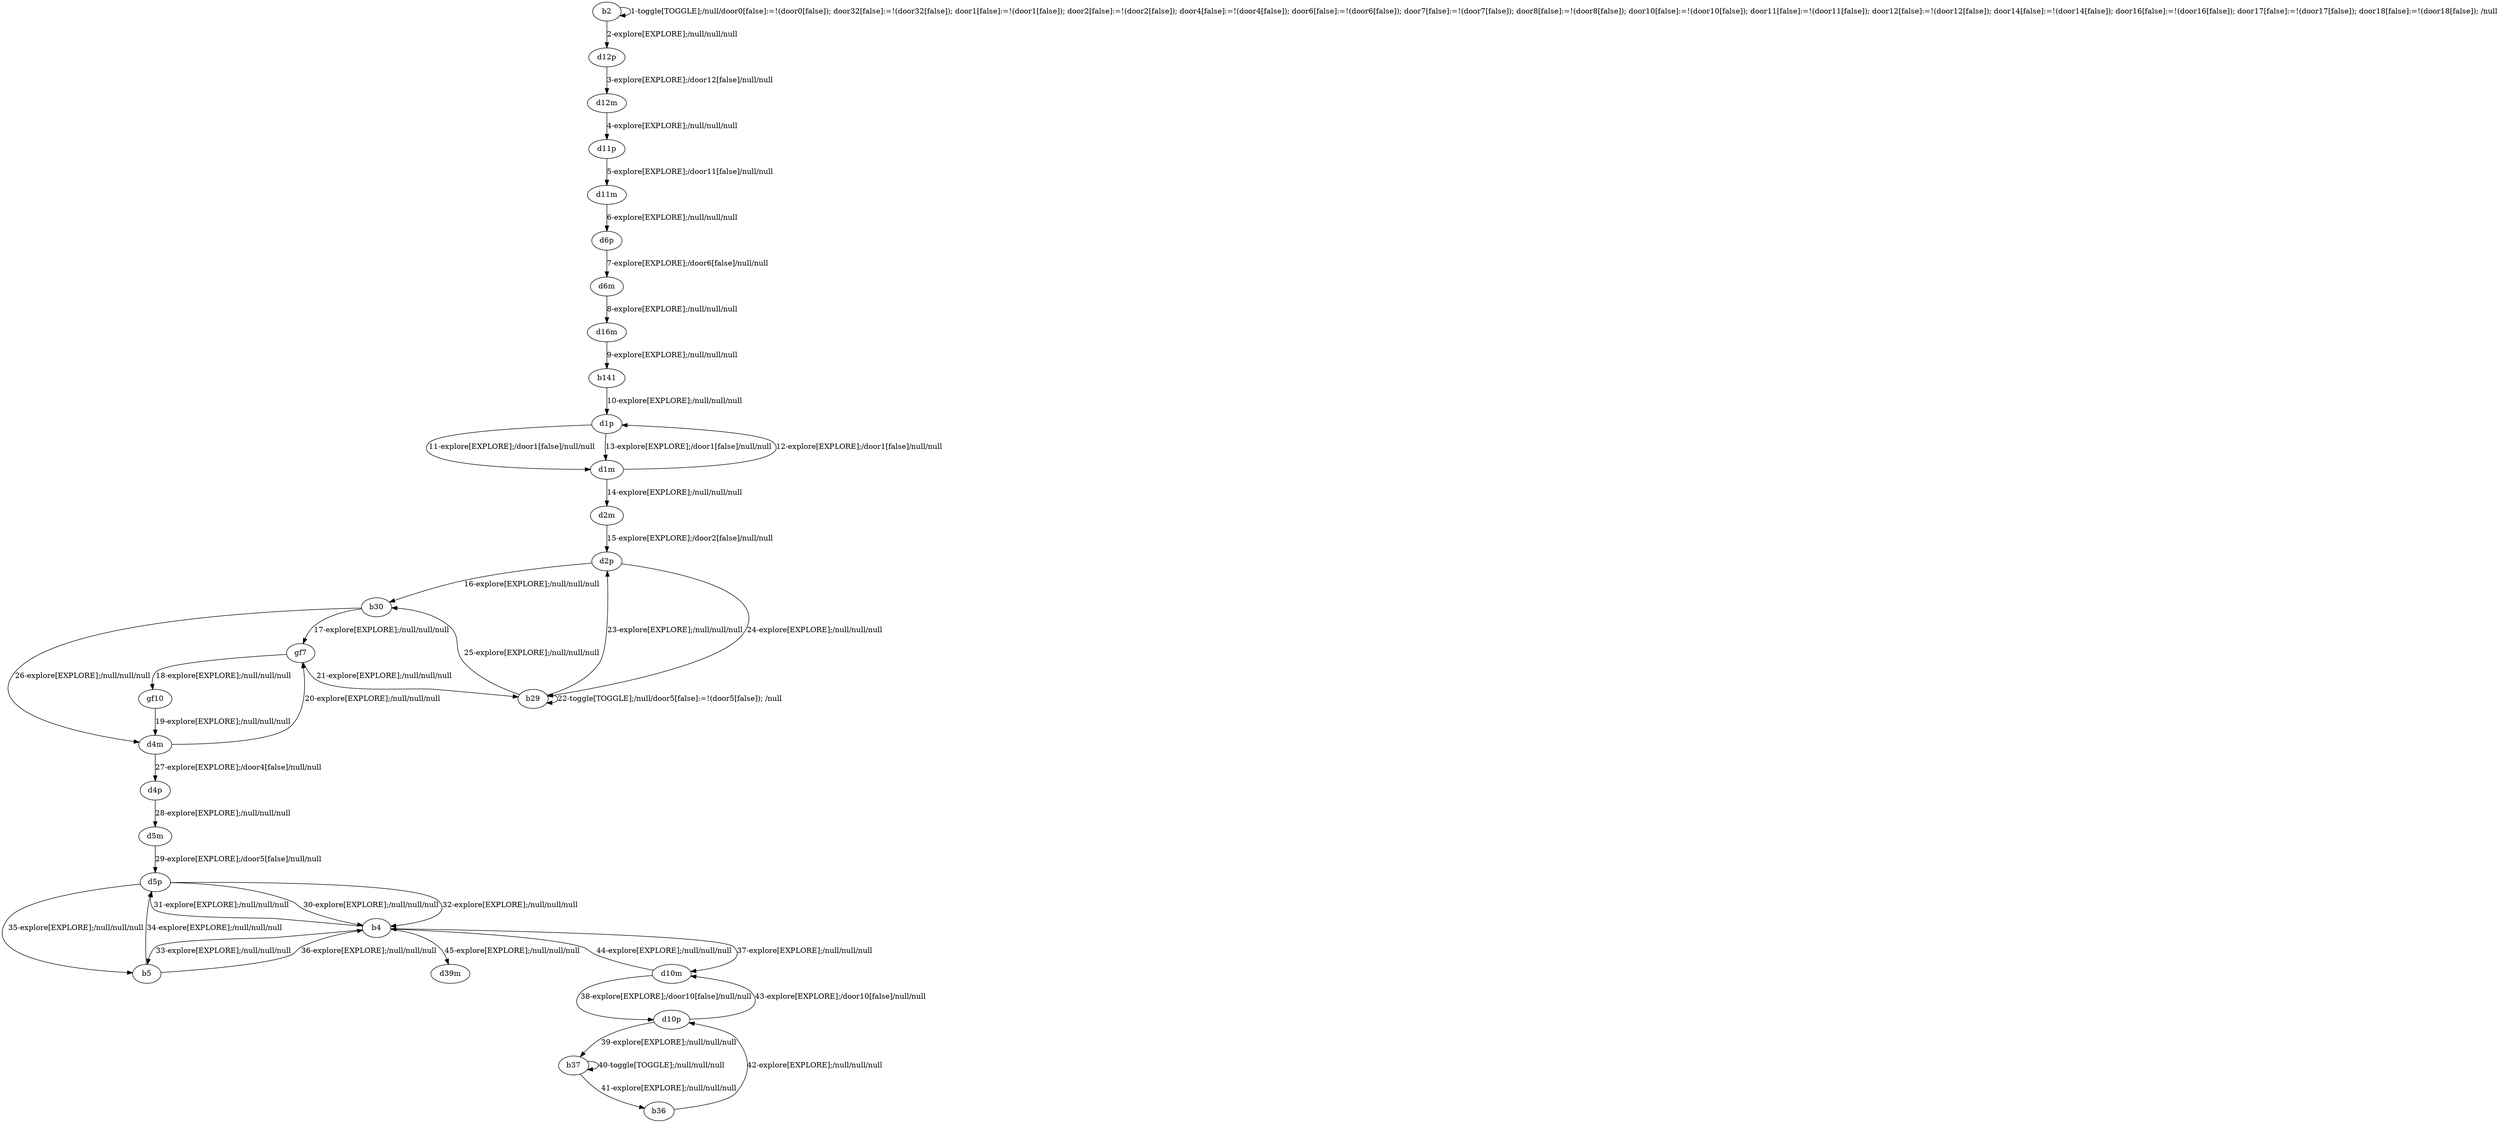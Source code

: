 # Total number of goals covered by this test: 2
# b4 --> d5p
# d5p --> b5

digraph g {
"b2" -> "b2" [label = "1-toggle[TOGGLE];/null/door0[false]:=!(door0[false]); door32[false]:=!(door32[false]); door1[false]:=!(door1[false]); door2[false]:=!(door2[false]); door4[false]:=!(door4[false]); door6[false]:=!(door6[false]); door7[false]:=!(door7[false]); door8[false]:=!(door8[false]); door10[false]:=!(door10[false]); door11[false]:=!(door11[false]); door12[false]:=!(door12[false]); door14[false]:=!(door14[false]); door16[false]:=!(door16[false]); door17[false]:=!(door17[false]); door18[false]:=!(door18[false]); /null"];
"b2" -> "d12p" [label = "2-explore[EXPLORE];/null/null/null"];
"d12p" -> "d12m" [label = "3-explore[EXPLORE];/door12[false]/null/null"];
"d12m" -> "d11p" [label = "4-explore[EXPLORE];/null/null/null"];
"d11p" -> "d11m" [label = "5-explore[EXPLORE];/door11[false]/null/null"];
"d11m" -> "d6p" [label = "6-explore[EXPLORE];/null/null/null"];
"d6p" -> "d6m" [label = "7-explore[EXPLORE];/door6[false]/null/null"];
"d6m" -> "d16m" [label = "8-explore[EXPLORE];/null/null/null"];
"d16m" -> "b141" [label = "9-explore[EXPLORE];/null/null/null"];
"b141" -> "d1p" [label = "10-explore[EXPLORE];/null/null/null"];
"d1p" -> "d1m" [label = "11-explore[EXPLORE];/door1[false]/null/null"];
"d1m" -> "d1p" [label = "12-explore[EXPLORE];/door1[false]/null/null"];
"d1p" -> "d1m" [label = "13-explore[EXPLORE];/door1[false]/null/null"];
"d1m" -> "d2m" [label = "14-explore[EXPLORE];/null/null/null"];
"d2m" -> "d2p" [label = "15-explore[EXPLORE];/door2[false]/null/null"];
"d2p" -> "b30" [label = "16-explore[EXPLORE];/null/null/null"];
"b30" -> "gf7" [label = "17-explore[EXPLORE];/null/null/null"];
"gf7" -> "gf10" [label = "18-explore[EXPLORE];/null/null/null"];
"gf10" -> "d4m" [label = "19-explore[EXPLORE];/null/null/null"];
"d4m" -> "gf7" [label = "20-explore[EXPLORE];/null/null/null"];
"gf7" -> "b29" [label = "21-explore[EXPLORE];/null/null/null"];
"b29" -> "b29" [label = "22-toggle[TOGGLE];/null/door5[false]:=!(door5[false]); /null"];
"b29" -> "d2p" [label = "23-explore[EXPLORE];/null/null/null"];
"d2p" -> "b29" [label = "24-explore[EXPLORE];/null/null/null"];
"b29" -> "b30" [label = "25-explore[EXPLORE];/null/null/null"];
"b30" -> "d4m" [label = "26-explore[EXPLORE];/null/null/null"];
"d4m" -> "d4p" [label = "27-explore[EXPLORE];/door4[false]/null/null"];
"d4p" -> "d5m" [label = "28-explore[EXPLORE];/null/null/null"];
"d5m" -> "d5p" [label = "29-explore[EXPLORE];/door5[false]/null/null"];
"d5p" -> "b4" [label = "30-explore[EXPLORE];/null/null/null"];
"b4" -> "d5p" [label = "31-explore[EXPLORE];/null/null/null"];
"d5p" -> "b4" [label = "32-explore[EXPLORE];/null/null/null"];
"b4" -> "b5" [label = "33-explore[EXPLORE];/null/null/null"];
"b5" -> "d5p" [label = "34-explore[EXPLORE];/null/null/null"];
"d5p" -> "b5" [label = "35-explore[EXPLORE];/null/null/null"];
"b5" -> "b4" [label = "36-explore[EXPLORE];/null/null/null"];
"b4" -> "d10m" [label = "37-explore[EXPLORE];/null/null/null"];
"d10m" -> "d10p" [label = "38-explore[EXPLORE];/door10[false]/null/null"];
"d10p" -> "b37" [label = "39-explore[EXPLORE];/null/null/null"];
"b37" -> "b37" [label = "40-toggle[TOGGLE];/null/null/null"];
"b37" -> "b36" [label = "41-explore[EXPLORE];/null/null/null"];
"b36" -> "d10p" [label = "42-explore[EXPLORE];/null/null/null"];
"d10p" -> "d10m" [label = "43-explore[EXPLORE];/door10[false]/null/null"];
"d10m" -> "b4" [label = "44-explore[EXPLORE];/null/null/null"];
"b4" -> "d39m" [label = "45-explore[EXPLORE];/null/null/null"];
}